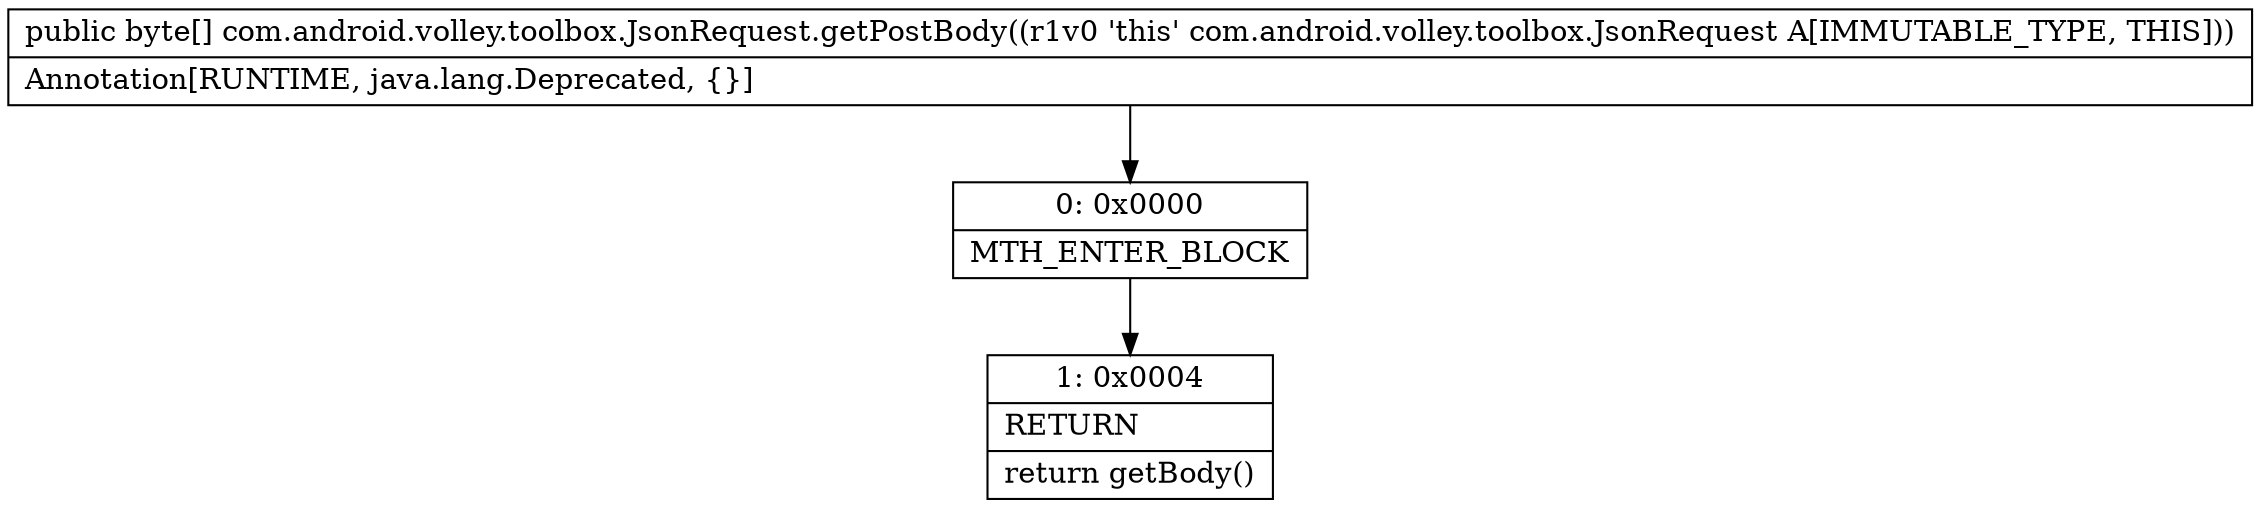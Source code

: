 digraph "CFG forcom.android.volley.toolbox.JsonRequest.getPostBody()[B" {
Node_0 [shape=record,label="{0\:\ 0x0000|MTH_ENTER_BLOCK\l}"];
Node_1 [shape=record,label="{1\:\ 0x0004|RETURN\l|return getBody()\l}"];
MethodNode[shape=record,label="{public byte[] com.android.volley.toolbox.JsonRequest.getPostBody((r1v0 'this' com.android.volley.toolbox.JsonRequest A[IMMUTABLE_TYPE, THIS]))  | Annotation[RUNTIME, java.lang.Deprecated, \{\}]\l}"];
MethodNode -> Node_0;
Node_0 -> Node_1;
}

